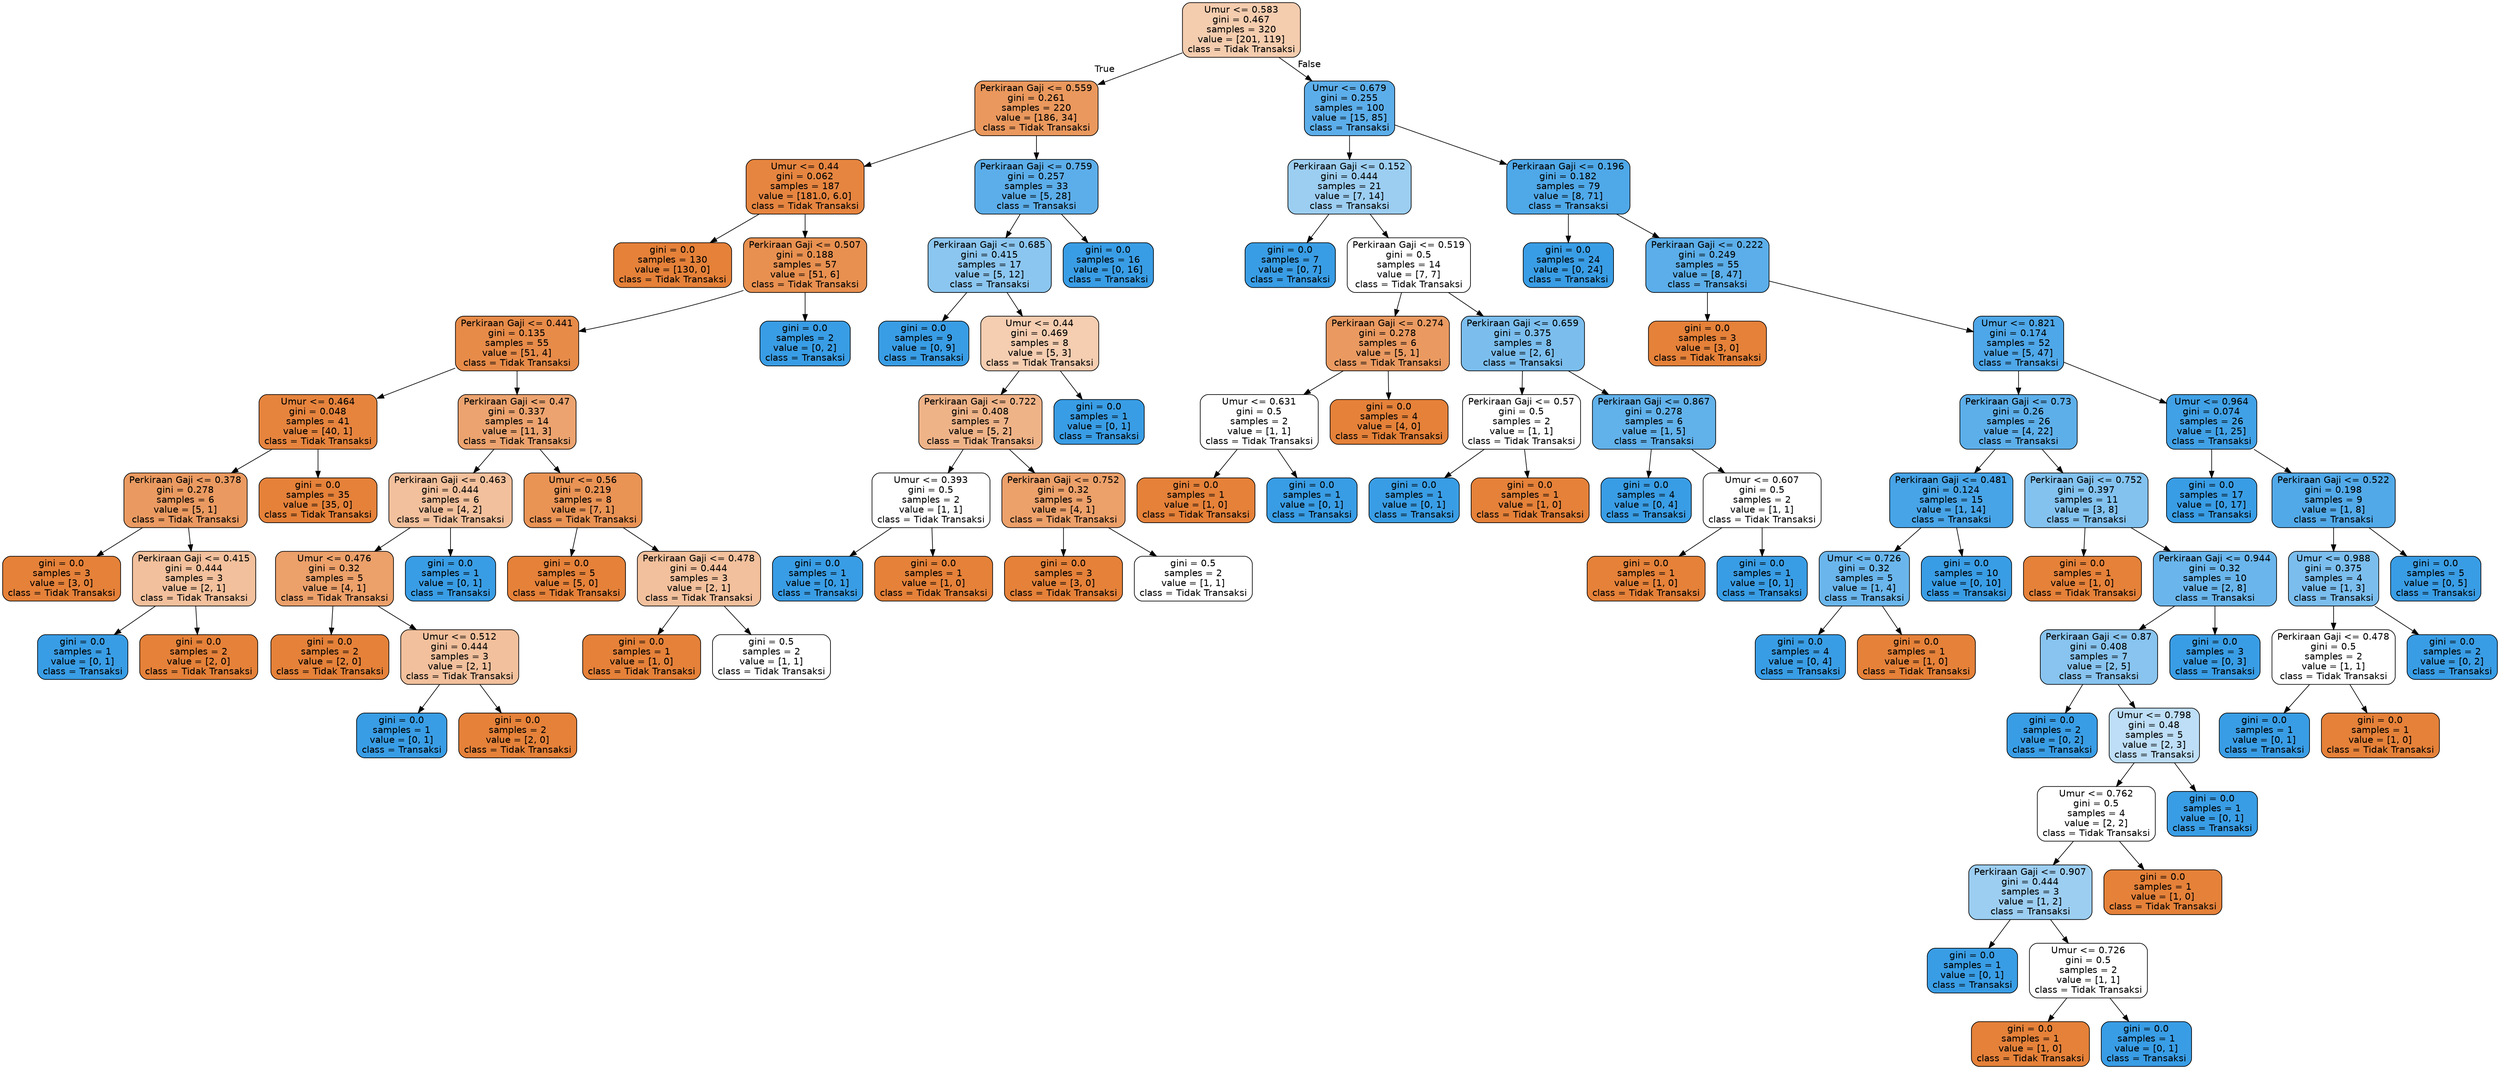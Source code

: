 digraph Tree {
node [shape=box, style="filled, rounded", color="black", fontname="helvetica"] ;
edge [fontname="helvetica"] ;
0 [label="Umur <= 0.583\ngini = 0.467\nsamples = 320\nvalue = [201, 119]\nclass = Tidak Transaksi", fillcolor="#f4ccae"] ;
1 [label="Perkiraan Gaji <= 0.559\ngini = 0.261\nsamples = 220\nvalue = [186, 34]\nclass = Tidak Transaksi", fillcolor="#ea985d"] ;
0 -> 1 [labeldistance=2.5, labelangle=45, headlabel="True"] ;
2 [label="Umur <= 0.44\ngini = 0.062\nsamples = 187\nvalue = [181.0, 6.0]\nclass = Tidak Transaksi", fillcolor="#e68540"] ;
1 -> 2 ;
3 [label="gini = 0.0\nsamples = 130\nvalue = [130, 0]\nclass = Tidak Transaksi", fillcolor="#e58139"] ;
2 -> 3 ;
4 [label="Perkiraan Gaji <= 0.507\ngini = 0.188\nsamples = 57\nvalue = [51, 6]\nclass = Tidak Transaksi", fillcolor="#e89050"] ;
2 -> 4 ;
5 [label="Perkiraan Gaji <= 0.441\ngini = 0.135\nsamples = 55\nvalue = [51, 4]\nclass = Tidak Transaksi", fillcolor="#e78b49"] ;
4 -> 5 ;
6 [label="Umur <= 0.464\ngini = 0.048\nsamples = 41\nvalue = [40, 1]\nclass = Tidak Transaksi", fillcolor="#e6843e"] ;
5 -> 6 ;
7 [label="Perkiraan Gaji <= 0.378\ngini = 0.278\nsamples = 6\nvalue = [5, 1]\nclass = Tidak Transaksi", fillcolor="#ea9a61"] ;
6 -> 7 ;
8 [label="gini = 0.0\nsamples = 3\nvalue = [3, 0]\nclass = Tidak Transaksi", fillcolor="#e58139"] ;
7 -> 8 ;
9 [label="Perkiraan Gaji <= 0.415\ngini = 0.444\nsamples = 3\nvalue = [2, 1]\nclass = Tidak Transaksi", fillcolor="#f2c09c"] ;
7 -> 9 ;
10 [label="gini = 0.0\nsamples = 1\nvalue = [0, 1]\nclass = Transaksi", fillcolor="#399de5"] ;
9 -> 10 ;
11 [label="gini = 0.0\nsamples = 2\nvalue = [2, 0]\nclass = Tidak Transaksi", fillcolor="#e58139"] ;
9 -> 11 ;
12 [label="gini = 0.0\nsamples = 35\nvalue = [35, 0]\nclass = Tidak Transaksi", fillcolor="#e58139"] ;
6 -> 12 ;
13 [label="Perkiraan Gaji <= 0.47\ngini = 0.337\nsamples = 14\nvalue = [11, 3]\nclass = Tidak Transaksi", fillcolor="#eca36f"] ;
5 -> 13 ;
14 [label="Perkiraan Gaji <= 0.463\ngini = 0.444\nsamples = 6\nvalue = [4, 2]\nclass = Tidak Transaksi", fillcolor="#f2c09c"] ;
13 -> 14 ;
15 [label="Umur <= 0.476\ngini = 0.32\nsamples = 5\nvalue = [4, 1]\nclass = Tidak Transaksi", fillcolor="#eca06a"] ;
14 -> 15 ;
16 [label="gini = 0.0\nsamples = 2\nvalue = [2, 0]\nclass = Tidak Transaksi", fillcolor="#e58139"] ;
15 -> 16 ;
17 [label="Umur <= 0.512\ngini = 0.444\nsamples = 3\nvalue = [2, 1]\nclass = Tidak Transaksi", fillcolor="#f2c09c"] ;
15 -> 17 ;
18 [label="gini = 0.0\nsamples = 1\nvalue = [0, 1]\nclass = Transaksi", fillcolor="#399de5"] ;
17 -> 18 ;
19 [label="gini = 0.0\nsamples = 2\nvalue = [2, 0]\nclass = Tidak Transaksi", fillcolor="#e58139"] ;
17 -> 19 ;
20 [label="gini = 0.0\nsamples = 1\nvalue = [0, 1]\nclass = Transaksi", fillcolor="#399de5"] ;
14 -> 20 ;
21 [label="Umur <= 0.56\ngini = 0.219\nsamples = 8\nvalue = [7, 1]\nclass = Tidak Transaksi", fillcolor="#e99355"] ;
13 -> 21 ;
22 [label="gini = 0.0\nsamples = 5\nvalue = [5, 0]\nclass = Tidak Transaksi", fillcolor="#e58139"] ;
21 -> 22 ;
23 [label="Perkiraan Gaji <= 0.478\ngini = 0.444\nsamples = 3\nvalue = [2, 1]\nclass = Tidak Transaksi", fillcolor="#f2c09c"] ;
21 -> 23 ;
24 [label="gini = 0.0\nsamples = 1\nvalue = [1, 0]\nclass = Tidak Transaksi", fillcolor="#e58139"] ;
23 -> 24 ;
25 [label="gini = 0.5\nsamples = 2\nvalue = [1, 1]\nclass = Tidak Transaksi", fillcolor="#ffffff"] ;
23 -> 25 ;
26 [label="gini = 0.0\nsamples = 2\nvalue = [0, 2]\nclass = Transaksi", fillcolor="#399de5"] ;
4 -> 26 ;
27 [label="Perkiraan Gaji <= 0.759\ngini = 0.257\nsamples = 33\nvalue = [5, 28]\nclass = Transaksi", fillcolor="#5caeea"] ;
1 -> 27 ;
28 [label="Perkiraan Gaji <= 0.685\ngini = 0.415\nsamples = 17\nvalue = [5, 12]\nclass = Transaksi", fillcolor="#8bc6f0"] ;
27 -> 28 ;
29 [label="gini = 0.0\nsamples = 9\nvalue = [0, 9]\nclass = Transaksi", fillcolor="#399de5"] ;
28 -> 29 ;
30 [label="Umur <= 0.44\ngini = 0.469\nsamples = 8\nvalue = [5, 3]\nclass = Tidak Transaksi", fillcolor="#f5cdb0"] ;
28 -> 30 ;
31 [label="Perkiraan Gaji <= 0.722\ngini = 0.408\nsamples = 7\nvalue = [5, 2]\nclass = Tidak Transaksi", fillcolor="#efb388"] ;
30 -> 31 ;
32 [label="Umur <= 0.393\ngini = 0.5\nsamples = 2\nvalue = [1, 1]\nclass = Tidak Transaksi", fillcolor="#ffffff"] ;
31 -> 32 ;
33 [label="gini = 0.0\nsamples = 1\nvalue = [0, 1]\nclass = Transaksi", fillcolor="#399de5"] ;
32 -> 33 ;
34 [label="gini = 0.0\nsamples = 1\nvalue = [1, 0]\nclass = Tidak Transaksi", fillcolor="#e58139"] ;
32 -> 34 ;
35 [label="Perkiraan Gaji <= 0.752\ngini = 0.32\nsamples = 5\nvalue = [4, 1]\nclass = Tidak Transaksi", fillcolor="#eca06a"] ;
31 -> 35 ;
36 [label="gini = 0.0\nsamples = 3\nvalue = [3, 0]\nclass = Tidak Transaksi", fillcolor="#e58139"] ;
35 -> 36 ;
37 [label="gini = 0.5\nsamples = 2\nvalue = [1, 1]\nclass = Tidak Transaksi", fillcolor="#ffffff"] ;
35 -> 37 ;
38 [label="gini = 0.0\nsamples = 1\nvalue = [0, 1]\nclass = Transaksi", fillcolor="#399de5"] ;
30 -> 38 ;
39 [label="gini = 0.0\nsamples = 16\nvalue = [0, 16]\nclass = Transaksi", fillcolor="#399de5"] ;
27 -> 39 ;
40 [label="Umur <= 0.679\ngini = 0.255\nsamples = 100\nvalue = [15, 85]\nclass = Transaksi", fillcolor="#5caeea"] ;
0 -> 40 [labeldistance=2.5, labelangle=-45, headlabel="False"] ;
41 [label="Perkiraan Gaji <= 0.152\ngini = 0.444\nsamples = 21\nvalue = [7, 14]\nclass = Transaksi", fillcolor="#9ccef2"] ;
40 -> 41 ;
42 [label="gini = 0.0\nsamples = 7\nvalue = [0, 7]\nclass = Transaksi", fillcolor="#399de5"] ;
41 -> 42 ;
43 [label="Perkiraan Gaji <= 0.519\ngini = 0.5\nsamples = 14\nvalue = [7, 7]\nclass = Tidak Transaksi", fillcolor="#ffffff"] ;
41 -> 43 ;
44 [label="Perkiraan Gaji <= 0.274\ngini = 0.278\nsamples = 6\nvalue = [5, 1]\nclass = Tidak Transaksi", fillcolor="#ea9a61"] ;
43 -> 44 ;
45 [label="Umur <= 0.631\ngini = 0.5\nsamples = 2\nvalue = [1, 1]\nclass = Tidak Transaksi", fillcolor="#ffffff"] ;
44 -> 45 ;
46 [label="gini = 0.0\nsamples = 1\nvalue = [1, 0]\nclass = Tidak Transaksi", fillcolor="#e58139"] ;
45 -> 46 ;
47 [label="gini = 0.0\nsamples = 1\nvalue = [0, 1]\nclass = Transaksi", fillcolor="#399de5"] ;
45 -> 47 ;
48 [label="gini = 0.0\nsamples = 4\nvalue = [4, 0]\nclass = Tidak Transaksi", fillcolor="#e58139"] ;
44 -> 48 ;
49 [label="Perkiraan Gaji <= 0.659\ngini = 0.375\nsamples = 8\nvalue = [2, 6]\nclass = Transaksi", fillcolor="#7bbeee"] ;
43 -> 49 ;
50 [label="Perkiraan Gaji <= 0.57\ngini = 0.5\nsamples = 2\nvalue = [1, 1]\nclass = Tidak Transaksi", fillcolor="#ffffff"] ;
49 -> 50 ;
51 [label="gini = 0.0\nsamples = 1\nvalue = [0, 1]\nclass = Transaksi", fillcolor="#399de5"] ;
50 -> 51 ;
52 [label="gini = 0.0\nsamples = 1\nvalue = [1, 0]\nclass = Tidak Transaksi", fillcolor="#e58139"] ;
50 -> 52 ;
53 [label="Perkiraan Gaji <= 0.867\ngini = 0.278\nsamples = 6\nvalue = [1, 5]\nclass = Transaksi", fillcolor="#61b1ea"] ;
49 -> 53 ;
54 [label="gini = 0.0\nsamples = 4\nvalue = [0, 4]\nclass = Transaksi", fillcolor="#399de5"] ;
53 -> 54 ;
55 [label="Umur <= 0.607\ngini = 0.5\nsamples = 2\nvalue = [1, 1]\nclass = Tidak Transaksi", fillcolor="#ffffff"] ;
53 -> 55 ;
56 [label="gini = 0.0\nsamples = 1\nvalue = [1, 0]\nclass = Tidak Transaksi", fillcolor="#e58139"] ;
55 -> 56 ;
57 [label="gini = 0.0\nsamples = 1\nvalue = [0, 1]\nclass = Transaksi", fillcolor="#399de5"] ;
55 -> 57 ;
58 [label="Perkiraan Gaji <= 0.196\ngini = 0.182\nsamples = 79\nvalue = [8, 71]\nclass = Transaksi", fillcolor="#4fa8e8"] ;
40 -> 58 ;
59 [label="gini = 0.0\nsamples = 24\nvalue = [0, 24]\nclass = Transaksi", fillcolor="#399de5"] ;
58 -> 59 ;
60 [label="Perkiraan Gaji <= 0.222\ngini = 0.249\nsamples = 55\nvalue = [8, 47]\nclass = Transaksi", fillcolor="#5baee9"] ;
58 -> 60 ;
61 [label="gini = 0.0\nsamples = 3\nvalue = [3, 0]\nclass = Tidak Transaksi", fillcolor="#e58139"] ;
60 -> 61 ;
62 [label="Umur <= 0.821\ngini = 0.174\nsamples = 52\nvalue = [5, 47]\nclass = Transaksi", fillcolor="#4ea7e8"] ;
60 -> 62 ;
63 [label="Perkiraan Gaji <= 0.73\ngini = 0.26\nsamples = 26\nvalue = [4, 22]\nclass = Transaksi", fillcolor="#5dafea"] ;
62 -> 63 ;
64 [label="Perkiraan Gaji <= 0.481\ngini = 0.124\nsamples = 15\nvalue = [1, 14]\nclass = Transaksi", fillcolor="#47a4e7"] ;
63 -> 64 ;
65 [label="Umur <= 0.726\ngini = 0.32\nsamples = 5\nvalue = [1, 4]\nclass = Transaksi", fillcolor="#6ab6ec"] ;
64 -> 65 ;
66 [label="gini = 0.0\nsamples = 4\nvalue = [0, 4]\nclass = Transaksi", fillcolor="#399de5"] ;
65 -> 66 ;
67 [label="gini = 0.0\nsamples = 1\nvalue = [1, 0]\nclass = Tidak Transaksi", fillcolor="#e58139"] ;
65 -> 67 ;
68 [label="gini = 0.0\nsamples = 10\nvalue = [0, 10]\nclass = Transaksi", fillcolor="#399de5"] ;
64 -> 68 ;
69 [label="Perkiraan Gaji <= 0.752\ngini = 0.397\nsamples = 11\nvalue = [3, 8]\nclass = Transaksi", fillcolor="#83c2ef"] ;
63 -> 69 ;
70 [label="gini = 0.0\nsamples = 1\nvalue = [1, 0]\nclass = Tidak Transaksi", fillcolor="#e58139"] ;
69 -> 70 ;
71 [label="Perkiraan Gaji <= 0.944\ngini = 0.32\nsamples = 10\nvalue = [2, 8]\nclass = Transaksi", fillcolor="#6ab6ec"] ;
69 -> 71 ;
72 [label="Perkiraan Gaji <= 0.87\ngini = 0.408\nsamples = 7\nvalue = [2, 5]\nclass = Transaksi", fillcolor="#88c4ef"] ;
71 -> 72 ;
73 [label="gini = 0.0\nsamples = 2\nvalue = [0, 2]\nclass = Transaksi", fillcolor="#399de5"] ;
72 -> 73 ;
74 [label="Umur <= 0.798\ngini = 0.48\nsamples = 5\nvalue = [2, 3]\nclass = Transaksi", fillcolor="#bddef6"] ;
72 -> 74 ;
75 [label="Umur <= 0.762\ngini = 0.5\nsamples = 4\nvalue = [2, 2]\nclass = Tidak Transaksi", fillcolor="#ffffff"] ;
74 -> 75 ;
76 [label="Perkiraan Gaji <= 0.907\ngini = 0.444\nsamples = 3\nvalue = [1, 2]\nclass = Transaksi", fillcolor="#9ccef2"] ;
75 -> 76 ;
77 [label="gini = 0.0\nsamples = 1\nvalue = [0, 1]\nclass = Transaksi", fillcolor="#399de5"] ;
76 -> 77 ;
78 [label="Umur <= 0.726\ngini = 0.5\nsamples = 2\nvalue = [1, 1]\nclass = Tidak Transaksi", fillcolor="#ffffff"] ;
76 -> 78 ;
79 [label="gini = 0.0\nsamples = 1\nvalue = [1, 0]\nclass = Tidak Transaksi", fillcolor="#e58139"] ;
78 -> 79 ;
80 [label="gini = 0.0\nsamples = 1\nvalue = [0, 1]\nclass = Transaksi", fillcolor="#399de5"] ;
78 -> 80 ;
81 [label="gini = 0.0\nsamples = 1\nvalue = [1, 0]\nclass = Tidak Transaksi", fillcolor="#e58139"] ;
75 -> 81 ;
82 [label="gini = 0.0\nsamples = 1\nvalue = [0, 1]\nclass = Transaksi", fillcolor="#399de5"] ;
74 -> 82 ;
83 [label="gini = 0.0\nsamples = 3\nvalue = [0, 3]\nclass = Transaksi", fillcolor="#399de5"] ;
71 -> 83 ;
84 [label="Umur <= 0.964\ngini = 0.074\nsamples = 26\nvalue = [1, 25]\nclass = Transaksi", fillcolor="#41a1e6"] ;
62 -> 84 ;
85 [label="gini = 0.0\nsamples = 17\nvalue = [0, 17]\nclass = Transaksi", fillcolor="#399de5"] ;
84 -> 85 ;
86 [label="Perkiraan Gaji <= 0.522\ngini = 0.198\nsamples = 9\nvalue = [1, 8]\nclass = Transaksi", fillcolor="#52a9e8"] ;
84 -> 86 ;
87 [label="Umur <= 0.988\ngini = 0.375\nsamples = 4\nvalue = [1, 3]\nclass = Transaksi", fillcolor="#7bbeee"] ;
86 -> 87 ;
88 [label="Perkiraan Gaji <= 0.478\ngini = 0.5\nsamples = 2\nvalue = [1, 1]\nclass = Tidak Transaksi", fillcolor="#ffffff"] ;
87 -> 88 ;
89 [label="gini = 0.0\nsamples = 1\nvalue = [0, 1]\nclass = Transaksi", fillcolor="#399de5"] ;
88 -> 89 ;
90 [label="gini = 0.0\nsamples = 1\nvalue = [1, 0]\nclass = Tidak Transaksi", fillcolor="#e58139"] ;
88 -> 90 ;
91 [label="gini = 0.0\nsamples = 2\nvalue = [0, 2]\nclass = Transaksi", fillcolor="#399de5"] ;
87 -> 91 ;
92 [label="gini = 0.0\nsamples = 5\nvalue = [0, 5]\nclass = Transaksi", fillcolor="#399de5"] ;
86 -> 92 ;
}